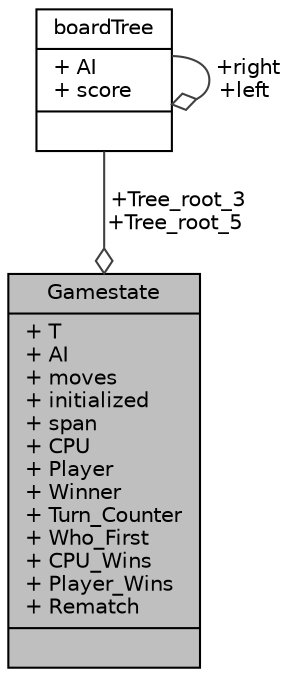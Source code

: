 digraph "Gamestate"
{
  edge [fontname="Helvetica",fontsize="10",labelfontname="Helvetica",labelfontsize="10"];
  node [fontname="Helvetica",fontsize="10",shape=record];
  Node1 [label="{Gamestate\n|+ T\l+ AI\l+ moves\l+ initialized\l+ span\l+ CPU\l+ Player\l+ Winner\l+ Turn_Counter\l+ Who_First\l+ CPU_Wins\l+ Player_Wins\l+ Rematch\l|}",height=0.2,width=0.4,color="black", fillcolor="grey75", style="filled", fontcolor="black"];
  Node2 -> Node1 [color="grey25",fontsize="10",style="solid",label=" +Tree_root_3\n+Tree_root_5" ,arrowhead="odiamond",fontname="Helvetica"];
  Node2 [label="{boardTree\n|+ AI\l+ score\l|}",height=0.2,width=0.4,color="black", fillcolor="white", style="filled",URL="$structboardTree.html"];
  Node2 -> Node2 [color="grey25",fontsize="10",style="solid",label=" +right\n+left" ,arrowhead="odiamond",fontname="Helvetica"];
}
